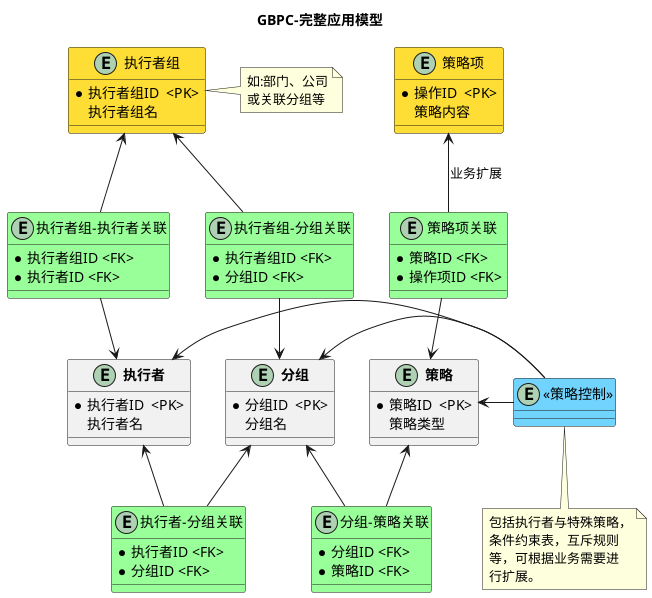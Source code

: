 @startuml ad-full
title GBPC-完整应用模型

entity "**执行者**" as executor {
  *执行者ID  <PK>
  执行者名
}

entity "**分组**" as grouper {
  *分组ID  <PK>
  分组名
}

entity "**策略**" as policy {
  *策略ID  <PK>
  策略类型
}

entity "策略项" as item #fede35 {
  *操作ID  <PK>
  策略内容
}

entity "执行者组" as executorgroup #fede35 {
  *执行者组ID  <PK>
  执行者组名
}
note right of executorgroup
如:部门、公司
或关联分组等
end note


entity "执行者组-分组关联" as exgs #99FF99 {
  *执行者组ID <FK>
  *分组ID <FK>
}


entity "执行者组-执行者关联" as egex #99FF99 {
  *执行者组ID <FK>
  *执行者ID <FK>
}

entity "执行者-分组关联" as executor_grouper #99FF99 {
  *执行者ID <FK>
  *分组ID <FK>
}

entity "分组-策略关联" as grouper_policy #99FF99 {
  *分组ID <FK>
  *策略ID <FK>
}

entity "<<策略控制>>" as policy_contrl #70d4ff {
}

note bottom of policy_contrl
包括执行者与特殊策略，
条件约束表，互斥规则
等，可根据业务需要进
行扩展。
end note

entity "策略项关联" as item_policy #99FF99 {
  *策略ID <FK>
  *操作项ID <FK>
}

grouper_policy -up-> grouper

grouper_policy -up-> policy

executor_grouper -up-> executor
executor_grouper -up-> grouper

policy_contrl -left-> executor
policy_contrl -left-> policy
policy_contrl -left-> grouper

item_policy --> policy
item_policy -up-> item:业务扩展

egex --> executor
egex -up-> executorgroup

exgs --> grouper
exgs -up->executorgroup
@enduml